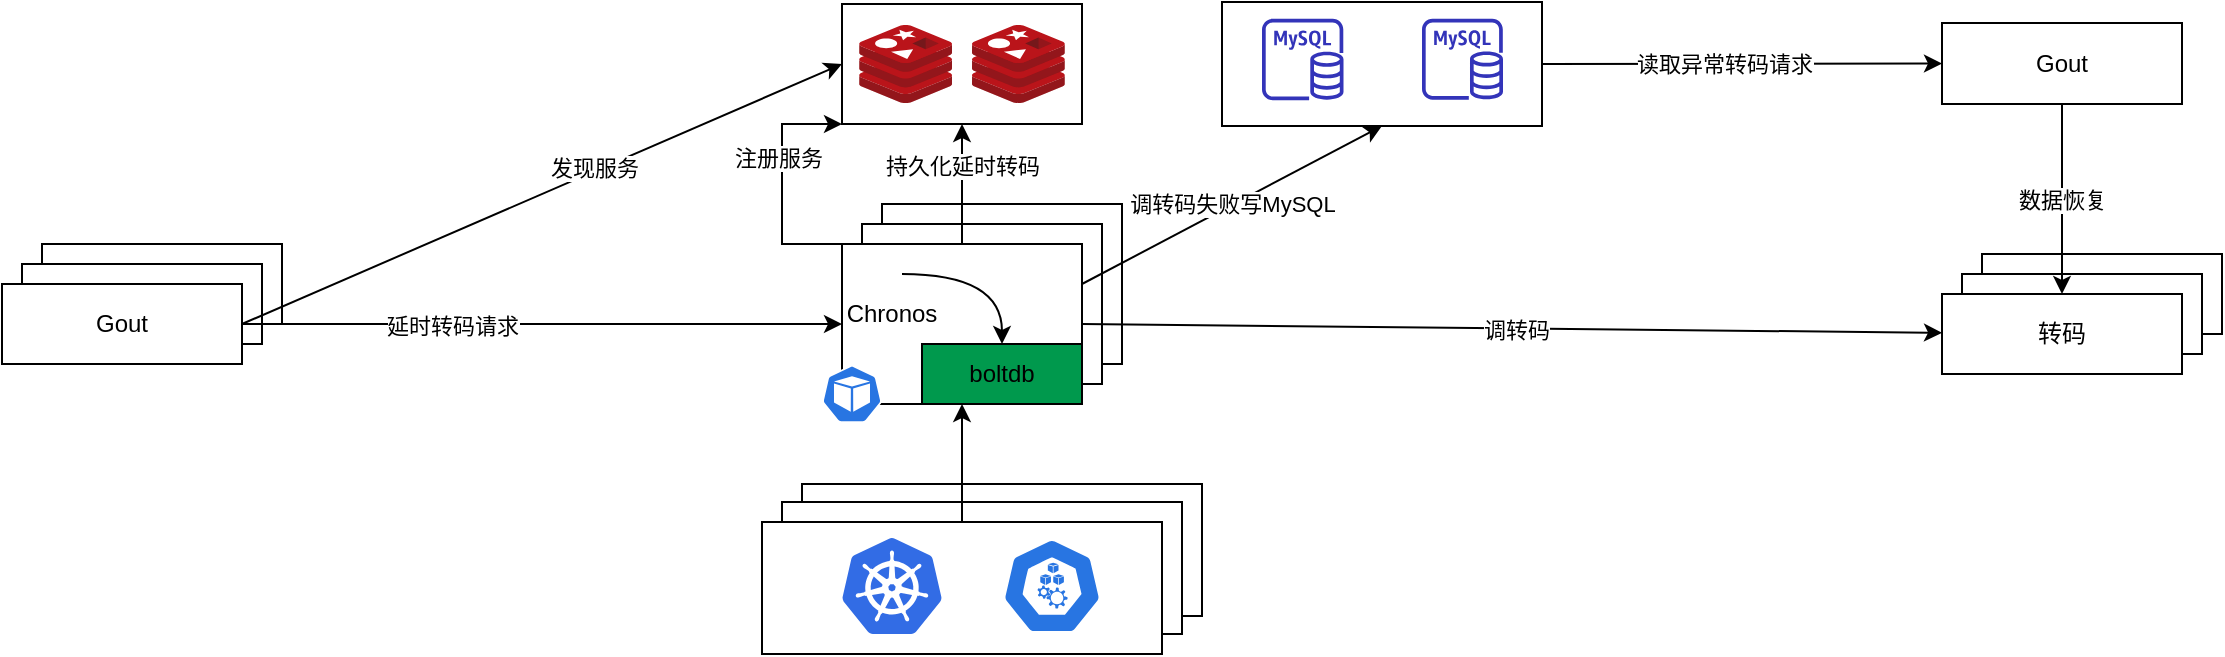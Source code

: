 <mxfile version="13.3.5" type="github">
  <diagram id="aWIQuP0ogDRBMYMRiHV5" name="第 1 页">
    <mxGraphModel dx="1652" dy="612" grid="1" gridSize="10" guides="1" tooltips="1" connect="1" arrows="1" fold="1" page="1" pageScale="1" pageWidth="1920" pageHeight="1200" math="0" shadow="0">
      <root>
        <mxCell id="0" />
        <mxCell id="1" parent="0" />
        <mxCell id="ul0weT7Kjf3ain_7tGCR-52" style="edgeStyle=none;rounded=0;orthogonalLoop=1;jettySize=auto;html=1;exitX=1;exitY=0.5;exitDx=0;exitDy=0;entryX=0;entryY=0.5;entryDx=0;entryDy=0;" parent="1" source="ul0weT7Kjf3ain_7tGCR-48" target="ul0weT7Kjf3ain_7tGCR-51" edge="1">
          <mxGeometry relative="1" as="geometry" />
        </mxCell>
        <mxCell id="ul0weT7Kjf3ain_7tGCR-56" value="读取异常转码请求" style="edgeLabel;html=1;align=center;verticalAlign=middle;resizable=0;points=[];" parent="ul0weT7Kjf3ain_7tGCR-52" vertex="1" connectable="0">
          <mxGeometry x="-0.342" y="-1" relative="1" as="geometry">
            <mxPoint x="24.48" y="-0.92" as="offset" />
          </mxGeometry>
        </mxCell>
        <mxCell id="ul0weT7Kjf3ain_7tGCR-48" value="" style="rounded=0;whiteSpace=wrap;html=1;strokeColor=#000000;fillColor=#FFFFFF;" parent="1" vertex="1">
          <mxGeometry x="990" y="139" width="160" height="62" as="geometry" />
        </mxCell>
        <mxCell id="ul0weT7Kjf3ain_7tGCR-33" value="" style="rounded=0;whiteSpace=wrap;html=1;strokeColor=#000000;fillColor=#FFFFFF;" parent="1" vertex="1">
          <mxGeometry x="780" y="380" width="200" height="66" as="geometry" />
        </mxCell>
        <mxCell id="ul0weT7Kjf3ain_7tGCR-15" value="" style="rounded=0;whiteSpace=wrap;html=1;strokeColor=#000000;fillColor=#FFFFFF;" parent="1" vertex="1">
          <mxGeometry x="800" y="140" width="120" height="60" as="geometry" />
        </mxCell>
        <mxCell id="ul0weT7Kjf3ain_7tGCR-1" value="" style="rounded=0;whiteSpace=wrap;html=1;" parent="1" vertex="1">
          <mxGeometry x="400" y="260" width="120" height="40" as="geometry" />
        </mxCell>
        <mxCell id="ul0weT7Kjf3ain_7tGCR-3" value="" style="rounded=0;whiteSpace=wrap;html=1;" parent="1" vertex="1">
          <mxGeometry x="390" y="270" width="120" height="40" as="geometry" />
        </mxCell>
        <mxCell id="ul0weT7Kjf3ain_7tGCR-5" style="rounded=0;orthogonalLoop=1;jettySize=auto;html=1;exitX=1;exitY=0.5;exitDx=0;exitDy=0;entryX=0;entryY=0.5;entryDx=0;entryDy=0;" parent="1" source="ul0weT7Kjf3ain_7tGCR-4" target="ul0weT7Kjf3ain_7tGCR-15" edge="1">
          <mxGeometry relative="1" as="geometry">
            <mxPoint x="600" y="186.75" as="targetPoint" />
          </mxGeometry>
        </mxCell>
        <mxCell id="ul0weT7Kjf3ain_7tGCR-58" value="发现服务" style="edgeLabel;html=1;align=center;verticalAlign=middle;resizable=0;points=[];" parent="ul0weT7Kjf3ain_7tGCR-5" vertex="1" connectable="0">
          <mxGeometry x="0.177" y="2" relative="1" as="geometry">
            <mxPoint as="offset" />
          </mxGeometry>
        </mxCell>
        <mxCell id="ul0weT7Kjf3ain_7tGCR-42" style="edgeStyle=none;rounded=0;orthogonalLoop=1;jettySize=auto;html=1;exitX=1;exitY=0.5;exitDx=0;exitDy=0;" parent="1" source="ul0weT7Kjf3ain_7tGCR-4" target="ul0weT7Kjf3ain_7tGCR-12" edge="1">
          <mxGeometry relative="1" as="geometry" />
        </mxCell>
        <mxCell id="ul0weT7Kjf3ain_7tGCR-59" value="延时转码请求" style="edgeLabel;html=1;align=center;verticalAlign=middle;resizable=0;points=[];" parent="ul0weT7Kjf3ain_7tGCR-42" vertex="1" connectable="0">
          <mxGeometry x="-0.302" y="-1" relative="1" as="geometry">
            <mxPoint as="offset" />
          </mxGeometry>
        </mxCell>
        <mxCell id="ul0weT7Kjf3ain_7tGCR-4" value="Gout" style="rounded=0;whiteSpace=wrap;html=1;" parent="1" vertex="1">
          <mxGeometry x="380" y="280" width="120" height="40" as="geometry" />
        </mxCell>
        <mxCell id="ul0weT7Kjf3ain_7tGCR-10" value="" style="rounded=0;whiteSpace=wrap;html=1;" parent="1" vertex="1">
          <mxGeometry x="820" y="240" width="120" height="80" as="geometry" />
        </mxCell>
        <mxCell id="ul0weT7Kjf3ain_7tGCR-11" value="" style="rounded=0;whiteSpace=wrap;html=1;" parent="1" vertex="1">
          <mxGeometry x="810" y="250" width="120" height="80" as="geometry" />
        </mxCell>
        <mxCell id="ul0weT7Kjf3ain_7tGCR-20" style="edgeStyle=none;rounded=0;orthogonalLoop=1;jettySize=auto;html=1;exitX=0.5;exitY=0;exitDx=0;exitDy=0;" parent="1" source="ul0weT7Kjf3ain_7tGCR-12" target="ul0weT7Kjf3ain_7tGCR-15" edge="1">
          <mxGeometry relative="1" as="geometry" />
        </mxCell>
        <mxCell id="ul0weT7Kjf3ain_7tGCR-60" value="持久化延时转码" style="edgeLabel;html=1;align=center;verticalAlign=middle;resizable=0;points=[];" parent="ul0weT7Kjf3ain_7tGCR-20" vertex="1" connectable="0">
          <mxGeometry x="0.314" relative="1" as="geometry">
            <mxPoint as="offset" />
          </mxGeometry>
        </mxCell>
        <mxCell id="ul0weT7Kjf3ain_7tGCR-46" style="edgeStyle=none;rounded=0;orthogonalLoop=1;jettySize=auto;html=1;exitX=1;exitY=0.5;exitDx=0;exitDy=0;" parent="1" source="ul0weT7Kjf3ain_7tGCR-12" target="ul0weT7Kjf3ain_7tGCR-45" edge="1">
          <mxGeometry relative="1" as="geometry" />
        </mxCell>
        <mxCell id="ul0weT7Kjf3ain_7tGCR-55" value="调转码" style="edgeLabel;html=1;align=center;verticalAlign=middle;resizable=0;points=[];" parent="ul0weT7Kjf3ain_7tGCR-46" vertex="1" connectable="0">
          <mxGeometry x="0.006" y="-1" relative="1" as="geometry">
            <mxPoint as="offset" />
          </mxGeometry>
        </mxCell>
        <mxCell id="ul0weT7Kjf3ain_7tGCR-50" style="edgeStyle=none;rounded=0;orthogonalLoop=1;jettySize=auto;html=1;entryX=0.5;entryY=1;entryDx=0;entryDy=0;" parent="1" target="ul0weT7Kjf3ain_7tGCR-48" edge="1">
          <mxGeometry relative="1" as="geometry">
            <mxPoint x="920" y="280" as="sourcePoint" />
          </mxGeometry>
        </mxCell>
        <mxCell id="ul0weT7Kjf3ain_7tGCR-54" value="调转码失败写MySQL" style="edgeLabel;html=1;align=center;verticalAlign=middle;resizable=0;points=[];" parent="ul0weT7Kjf3ain_7tGCR-50" vertex="1" connectable="0">
          <mxGeometry x="0.004" relative="1" as="geometry">
            <mxPoint y="-1" as="offset" />
          </mxGeometry>
        </mxCell>
        <mxCell id="ul0weT7Kjf3ain_7tGCR-12" value="&amp;nbsp; &amp;nbsp; &amp;nbsp; &amp;nbsp;" style="rounded=0;whiteSpace=wrap;html=1;" parent="1" vertex="1">
          <mxGeometry x="800" y="260" width="120" height="80" as="geometry" />
        </mxCell>
        <mxCell id="ul0weT7Kjf3ain_7tGCR-14" value="" style="aspect=fixed;html=1;points=[];align=center;image;fontSize=12;image=img/lib/mscae/Cache_Redis_Product.svg;strokeColor=#000000;fillColor=#000000;" parent="1" vertex="1">
          <mxGeometry x="808.57" y="150.5" width="46.43" height="39" as="geometry" />
        </mxCell>
        <mxCell id="ul0weT7Kjf3ain_7tGCR-19" value="" style="aspect=fixed;html=1;points=[];align=center;image;fontSize=12;image=img/lib/mscae/Cache_Redis_Product.svg;strokeColor=#000000;fillColor=#000000;" parent="1" vertex="1">
          <mxGeometry x="865" y="150.5" width="46.43" height="39" as="geometry" />
        </mxCell>
        <mxCell id="ul0weT7Kjf3ain_7tGCR-18" style="edgeStyle=elbowEdgeStyle;rounded=0;orthogonalLoop=1;jettySize=auto;html=1;exitX=0;exitY=0;exitDx=0;exitDy=0;entryX=0;entryY=1;entryDx=0;entryDy=0;" parent="1" source="ul0weT7Kjf3ain_7tGCR-12" target="ul0weT7Kjf3ain_7tGCR-15" edge="1">
          <mxGeometry relative="1" as="geometry">
            <mxPoint x="720" y="186.75" as="targetPoint" />
            <Array as="points">
              <mxPoint x="770" y="210" />
            </Array>
          </mxGeometry>
        </mxCell>
        <mxCell id="ul0weT7Kjf3ain_7tGCR-57" value="注册服务" style="edgeLabel;html=1;align=center;verticalAlign=middle;resizable=0;points=[];" parent="ul0weT7Kjf3ain_7tGCR-18" vertex="1" connectable="0">
          <mxGeometry x="0.226" y="2" relative="1" as="geometry">
            <mxPoint as="offset" />
          </mxGeometry>
        </mxCell>
        <mxCell id="ul0weT7Kjf3ain_7tGCR-28" value="" style="html=1;dashed=0;whitespace=wrap;fillColor=#2875E2;strokeColor=#ffffff;points=[[0.005,0.63,0],[0.1,0.2,0],[0.9,0.2,0],[0.5,0,0],[0.995,0.63,0],[0.72,0.99,0],[0.5,1,0],[0.28,0.99,0]];shape=mxgraph.kubernetes.icon;prIcon=pod" parent="1" vertex="1">
          <mxGeometry x="790" y="320" width="30" height="30" as="geometry" />
        </mxCell>
        <mxCell id="ul0weT7Kjf3ain_7tGCR-34" value="" style="rounded=0;whiteSpace=wrap;html=1;strokeColor=#000000;fillColor=#FFFFFF;" parent="1" vertex="1">
          <mxGeometry x="770" y="389" width="200" height="66" as="geometry" />
        </mxCell>
        <mxCell id="ul0weT7Kjf3ain_7tGCR-40" style="edgeStyle=none;rounded=0;orthogonalLoop=1;jettySize=auto;html=1;exitX=0.5;exitY=0;exitDx=0;exitDy=0;entryX=0.5;entryY=1;entryDx=0;entryDy=0;" parent="1" source="ul0weT7Kjf3ain_7tGCR-35" target="ul0weT7Kjf3ain_7tGCR-12" edge="1">
          <mxGeometry relative="1" as="geometry" />
        </mxCell>
        <mxCell id="ul0weT7Kjf3ain_7tGCR-35" value="" style="rounded=0;whiteSpace=wrap;html=1;strokeColor=#000000;fillColor=#FFFFFF;" parent="1" vertex="1">
          <mxGeometry x="760" y="399" width="200" height="66" as="geometry" />
        </mxCell>
        <mxCell id="ul0weT7Kjf3ain_7tGCR-27" value="" style="aspect=fixed;html=1;points=[];align=center;image;fontSize=12;image=img/lib/mscae/Kubernetes.svg;strokeColor=#000000;fillColor=#FFFFFF;" parent="1" vertex="1">
          <mxGeometry x="800" y="407" width="50" height="48" as="geometry" />
        </mxCell>
        <mxCell id="ul0weT7Kjf3ain_7tGCR-36" value="" style="html=1;dashed=0;whitespace=wrap;fillColor=#2875E2;strokeColor=#ffffff;points=[[0.005,0.63,0],[0.1,0.2,0],[0.9,0.2,0],[0.5,0,0],[0.995,0.63,0],[0.72,0.99,0],[0.5,1,0],[0.28,0.99,0]];shape=mxgraph.kubernetes.icon;prIcon=node" parent="1" vertex="1">
          <mxGeometry x="880" y="407" width="50" height="48" as="geometry" />
        </mxCell>
        <mxCell id="ul0weT7Kjf3ain_7tGCR-43" value="" style="rounded=0;whiteSpace=wrap;html=1;" parent="1" vertex="1">
          <mxGeometry x="1370" y="265" width="120" height="40" as="geometry" />
        </mxCell>
        <mxCell id="ul0weT7Kjf3ain_7tGCR-44" value="" style="rounded=0;whiteSpace=wrap;html=1;" parent="1" vertex="1">
          <mxGeometry x="1360" y="275" width="120" height="40" as="geometry" />
        </mxCell>
        <mxCell id="ul0weT7Kjf3ain_7tGCR-45" value="转码" style="rounded=0;whiteSpace=wrap;html=1;" parent="1" vertex="1">
          <mxGeometry x="1350" y="285" width="120" height="40" as="geometry" />
        </mxCell>
        <mxCell id="ul0weT7Kjf3ain_7tGCR-47" value="" style="outlineConnect=0;fontColor=#232F3E;gradientColor=none;fillColor=#3334B9;strokeColor=none;dashed=0;verticalLabelPosition=bottom;verticalAlign=top;align=center;html=1;fontSize=12;fontStyle=0;aspect=fixed;pointerEvents=1;shape=mxgraph.aws4.rds_mysql_instance;" parent="1" vertex="1">
          <mxGeometry x="1010" y="147.38" width="40.75" height="40.75" as="geometry" />
        </mxCell>
        <mxCell id="ul0weT7Kjf3ain_7tGCR-49" value="" style="outlineConnect=0;fontColor=#232F3E;gradientColor=none;fillColor=#3334B9;strokeColor=none;dashed=0;verticalLabelPosition=bottom;verticalAlign=top;align=center;html=1;fontSize=12;fontStyle=0;aspect=fixed;pointerEvents=1;shape=mxgraph.aws4.rds_mysql_instance;" parent="1" vertex="1">
          <mxGeometry x="1090" y="147.38" width="40.5" height="40.5" as="geometry" />
        </mxCell>
        <mxCell id="ul0weT7Kjf3ain_7tGCR-53" value="数据恢复" style="edgeStyle=none;rounded=0;orthogonalLoop=1;jettySize=auto;html=1;exitX=0.5;exitY=1;exitDx=0;exitDy=0;entryX=0.5;entryY=0;entryDx=0;entryDy=0;" parent="1" source="ul0weT7Kjf3ain_7tGCR-51" target="ul0weT7Kjf3ain_7tGCR-45" edge="1">
          <mxGeometry relative="1" as="geometry" />
        </mxCell>
        <mxCell id="ul0weT7Kjf3ain_7tGCR-51" value="Gout" style="rounded=0;whiteSpace=wrap;html=1;" parent="1" vertex="1">
          <mxGeometry x="1350" y="149.5" width="120" height="40.5" as="geometry" />
        </mxCell>
        <mxCell id="D6odsR5bOJY8xd4uKapW-3" value="boltdb" style="rounded=0;whiteSpace=wrap;html=1;fillColor=#00994D;" vertex="1" parent="1">
          <mxGeometry x="840" y="310" width="80" height="30" as="geometry" />
        </mxCell>
        <mxCell id="D6odsR5bOJY8xd4uKapW-7" style="edgeStyle=orthogonalEdgeStyle;curved=1;rounded=0;orthogonalLoop=1;jettySize=auto;html=1;exitX=1;exitY=0.5;exitDx=0;exitDy=0;" edge="1" parent="1" source="D6odsR5bOJY8xd4uKapW-6" target="D6odsR5bOJY8xd4uKapW-3">
          <mxGeometry relative="1" as="geometry" />
        </mxCell>
        <mxCell id="D6odsR5bOJY8xd4uKapW-6" value="" style="shape=image;html=1;verticalAlign=top;verticalLabelPosition=bottom;labelBackgroundColor=#ffffff;imageAspect=0;aspect=fixed;image=https://cdn1.iconfinder.com/data/icons/Futurosoft%20Icons%200.5.2/128x128/apps/clock.png;fillColor=#00994D;" vertex="1" parent="1">
          <mxGeometry x="800" y="260" width="30" height="30" as="geometry" />
        </mxCell>
        <mxCell id="D6odsR5bOJY8xd4uKapW-8" value="Chronos" style="text;html=1;strokeColor=none;fillColor=none;align=center;verticalAlign=middle;whiteSpace=wrap;rounded=0;" vertex="1" parent="1">
          <mxGeometry x="805" y="285" width="40" height="20" as="geometry" />
        </mxCell>
      </root>
    </mxGraphModel>
  </diagram>
</mxfile>
